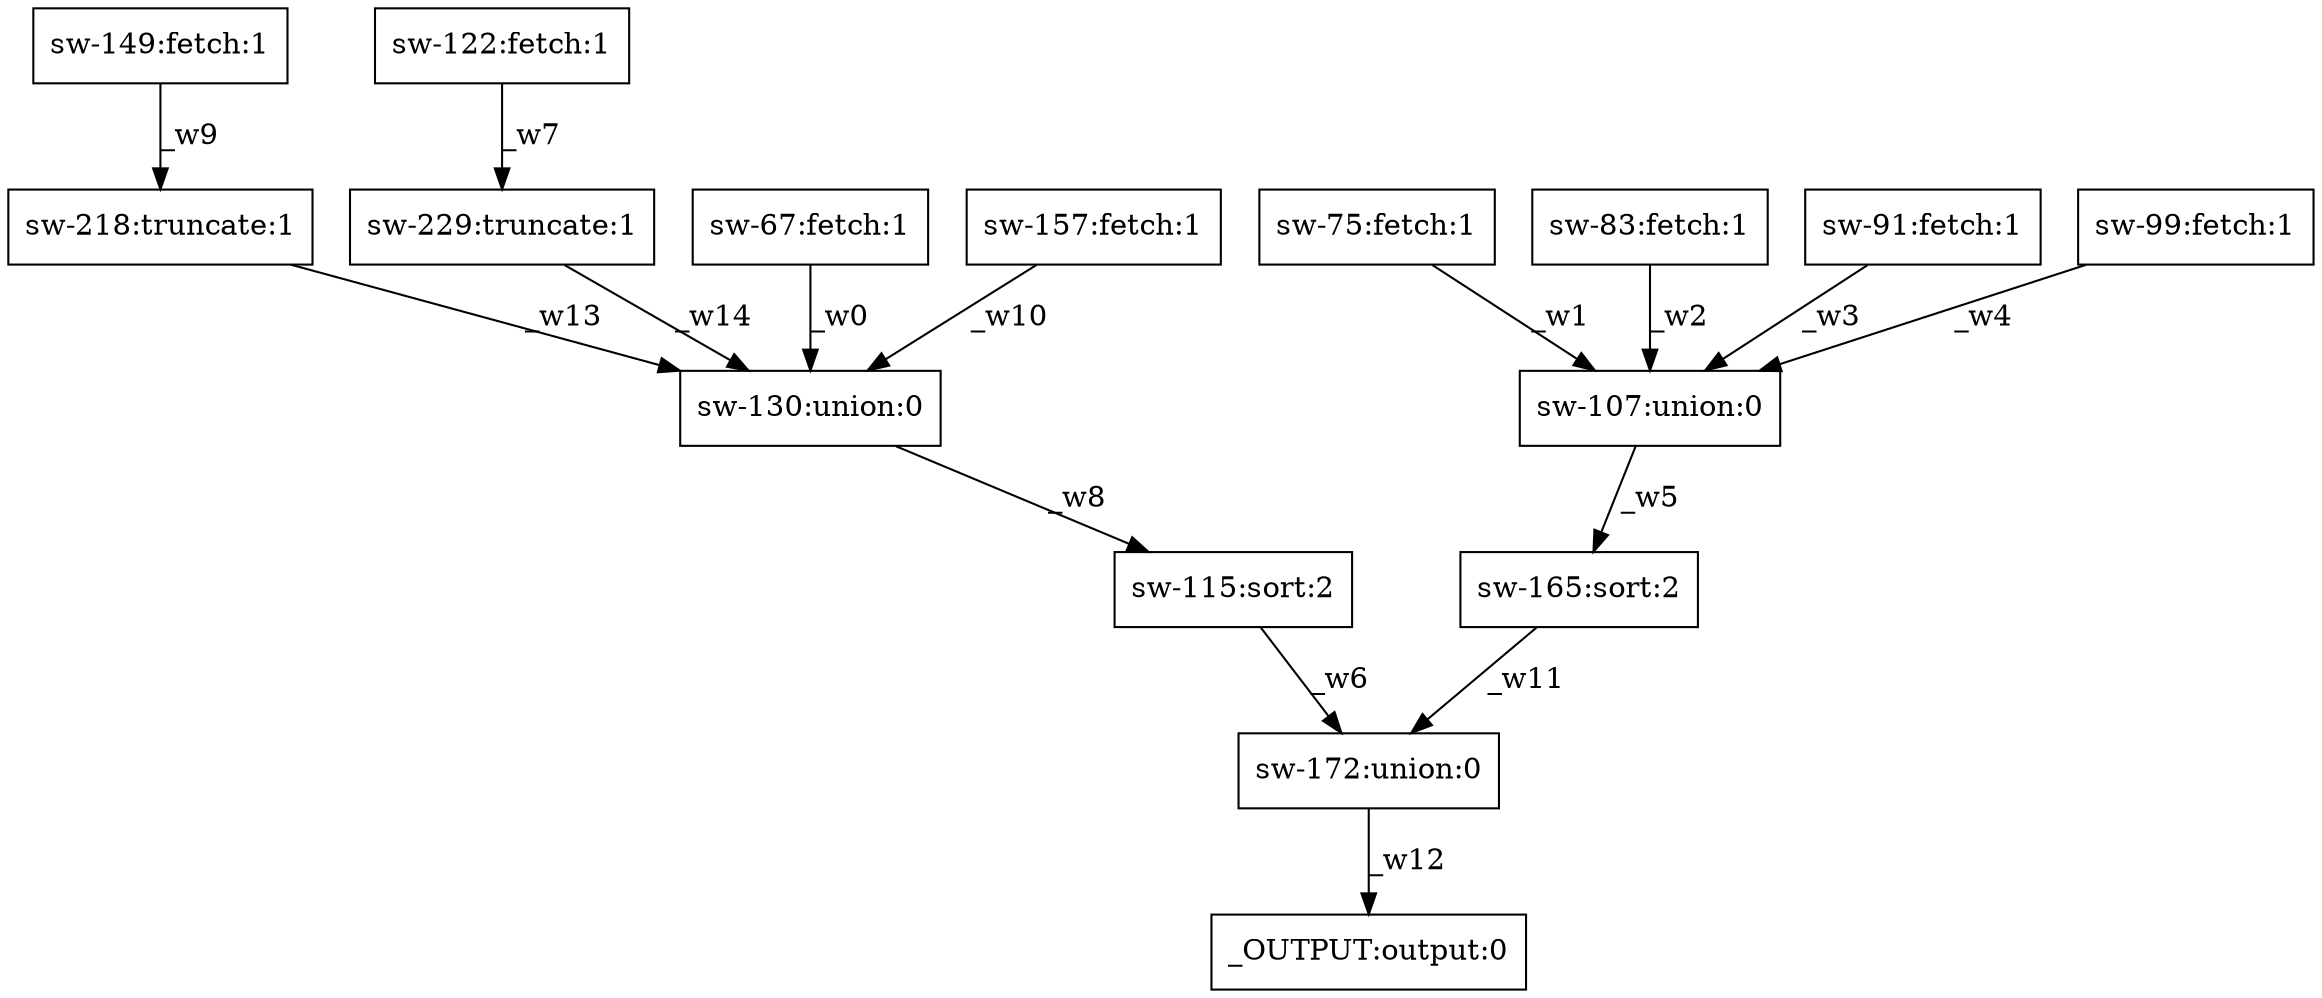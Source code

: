 digraph test1 { node [shape=box] "_OUTPUT" [label="_OUTPUT:output:0"];"sw-75" [label="sw-75:fetch:1"];"sw-122" [label="sw-122:fetch:1"];"sw-130" [label="sw-130:union:0"];"sw-218" [label="sw-218:truncate:1"];"sw-115" [label="sw-115:sort:2"];"sw-229" [label="sw-229:truncate:1"];"sw-149" [label="sw-149:fetch:1"];"sw-83" [label="sw-83:fetch:1"];"sw-67" [label="sw-67:fetch:1"];"sw-91" [label="sw-91:fetch:1"];"sw-107" [label="sw-107:union:0"];"sw-172" [label="sw-172:union:0"];"sw-165" [label="sw-165:sort:2"];"sw-99" [label="sw-99:fetch:1"];"sw-157" [label="sw-157:fetch:1"];"sw-67" -> "sw-130" [label="_w0"];"sw-75" -> "sw-107" [label="_w1"];"sw-83" -> "sw-107" [label="_w2"];"sw-91" -> "sw-107" [label="_w3"];"sw-99" -> "sw-107" [label="_w4"];"sw-107" -> "sw-165" [label="_w5"];"sw-115" -> "sw-172" [label="_w6"];"sw-122" -> "sw-229" [label="_w7"];"sw-130" -> "sw-115" [label="_w8"];"sw-149" -> "sw-218" [label="_w9"];"sw-157" -> "sw-130" [label="_w10"];"sw-165" -> "sw-172" [label="_w11"];"sw-172" -> "_OUTPUT" [label="_w12"];"sw-218" -> "sw-130" [label="_w13"];"sw-229" -> "sw-130" [label="_w14"];}